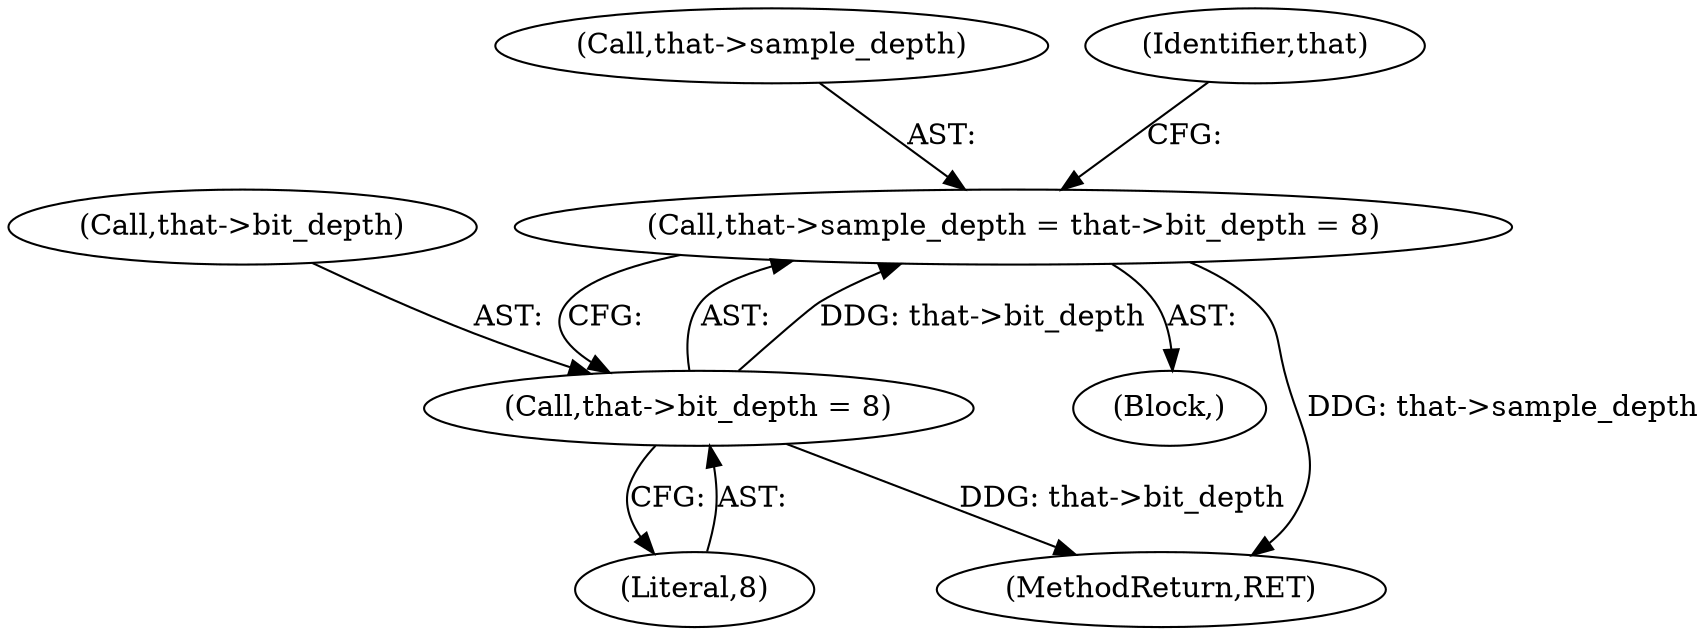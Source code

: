 digraph "0_Android_9d4853418ab2f754c2b63e091c29c5529b8b86ca_83@pointer" {
"1000115" [label="(Call,that->sample_depth = that->bit_depth = 8)"];
"1000119" [label="(Call,that->bit_depth = 8)"];
"1000114" [label="(Block,)"];
"1000123" [label="(Literal,8)"];
"1000204" [label="(MethodReturn,RET)"];
"1000115" [label="(Call,that->sample_depth = that->bit_depth = 8)"];
"1000119" [label="(Call,that->bit_depth = 8)"];
"1000116" [label="(Call,that->sample_depth)"];
"1000120" [label="(Call,that->bit_depth)"];
"1000127" [label="(Identifier,that)"];
"1000115" -> "1000114"  [label="AST: "];
"1000115" -> "1000119"  [label="CFG: "];
"1000116" -> "1000115"  [label="AST: "];
"1000119" -> "1000115"  [label="AST: "];
"1000127" -> "1000115"  [label="CFG: "];
"1000115" -> "1000204"  [label="DDG: that->sample_depth"];
"1000119" -> "1000115"  [label="DDG: that->bit_depth"];
"1000119" -> "1000123"  [label="CFG: "];
"1000120" -> "1000119"  [label="AST: "];
"1000123" -> "1000119"  [label="AST: "];
"1000119" -> "1000204"  [label="DDG: that->bit_depth"];
}
